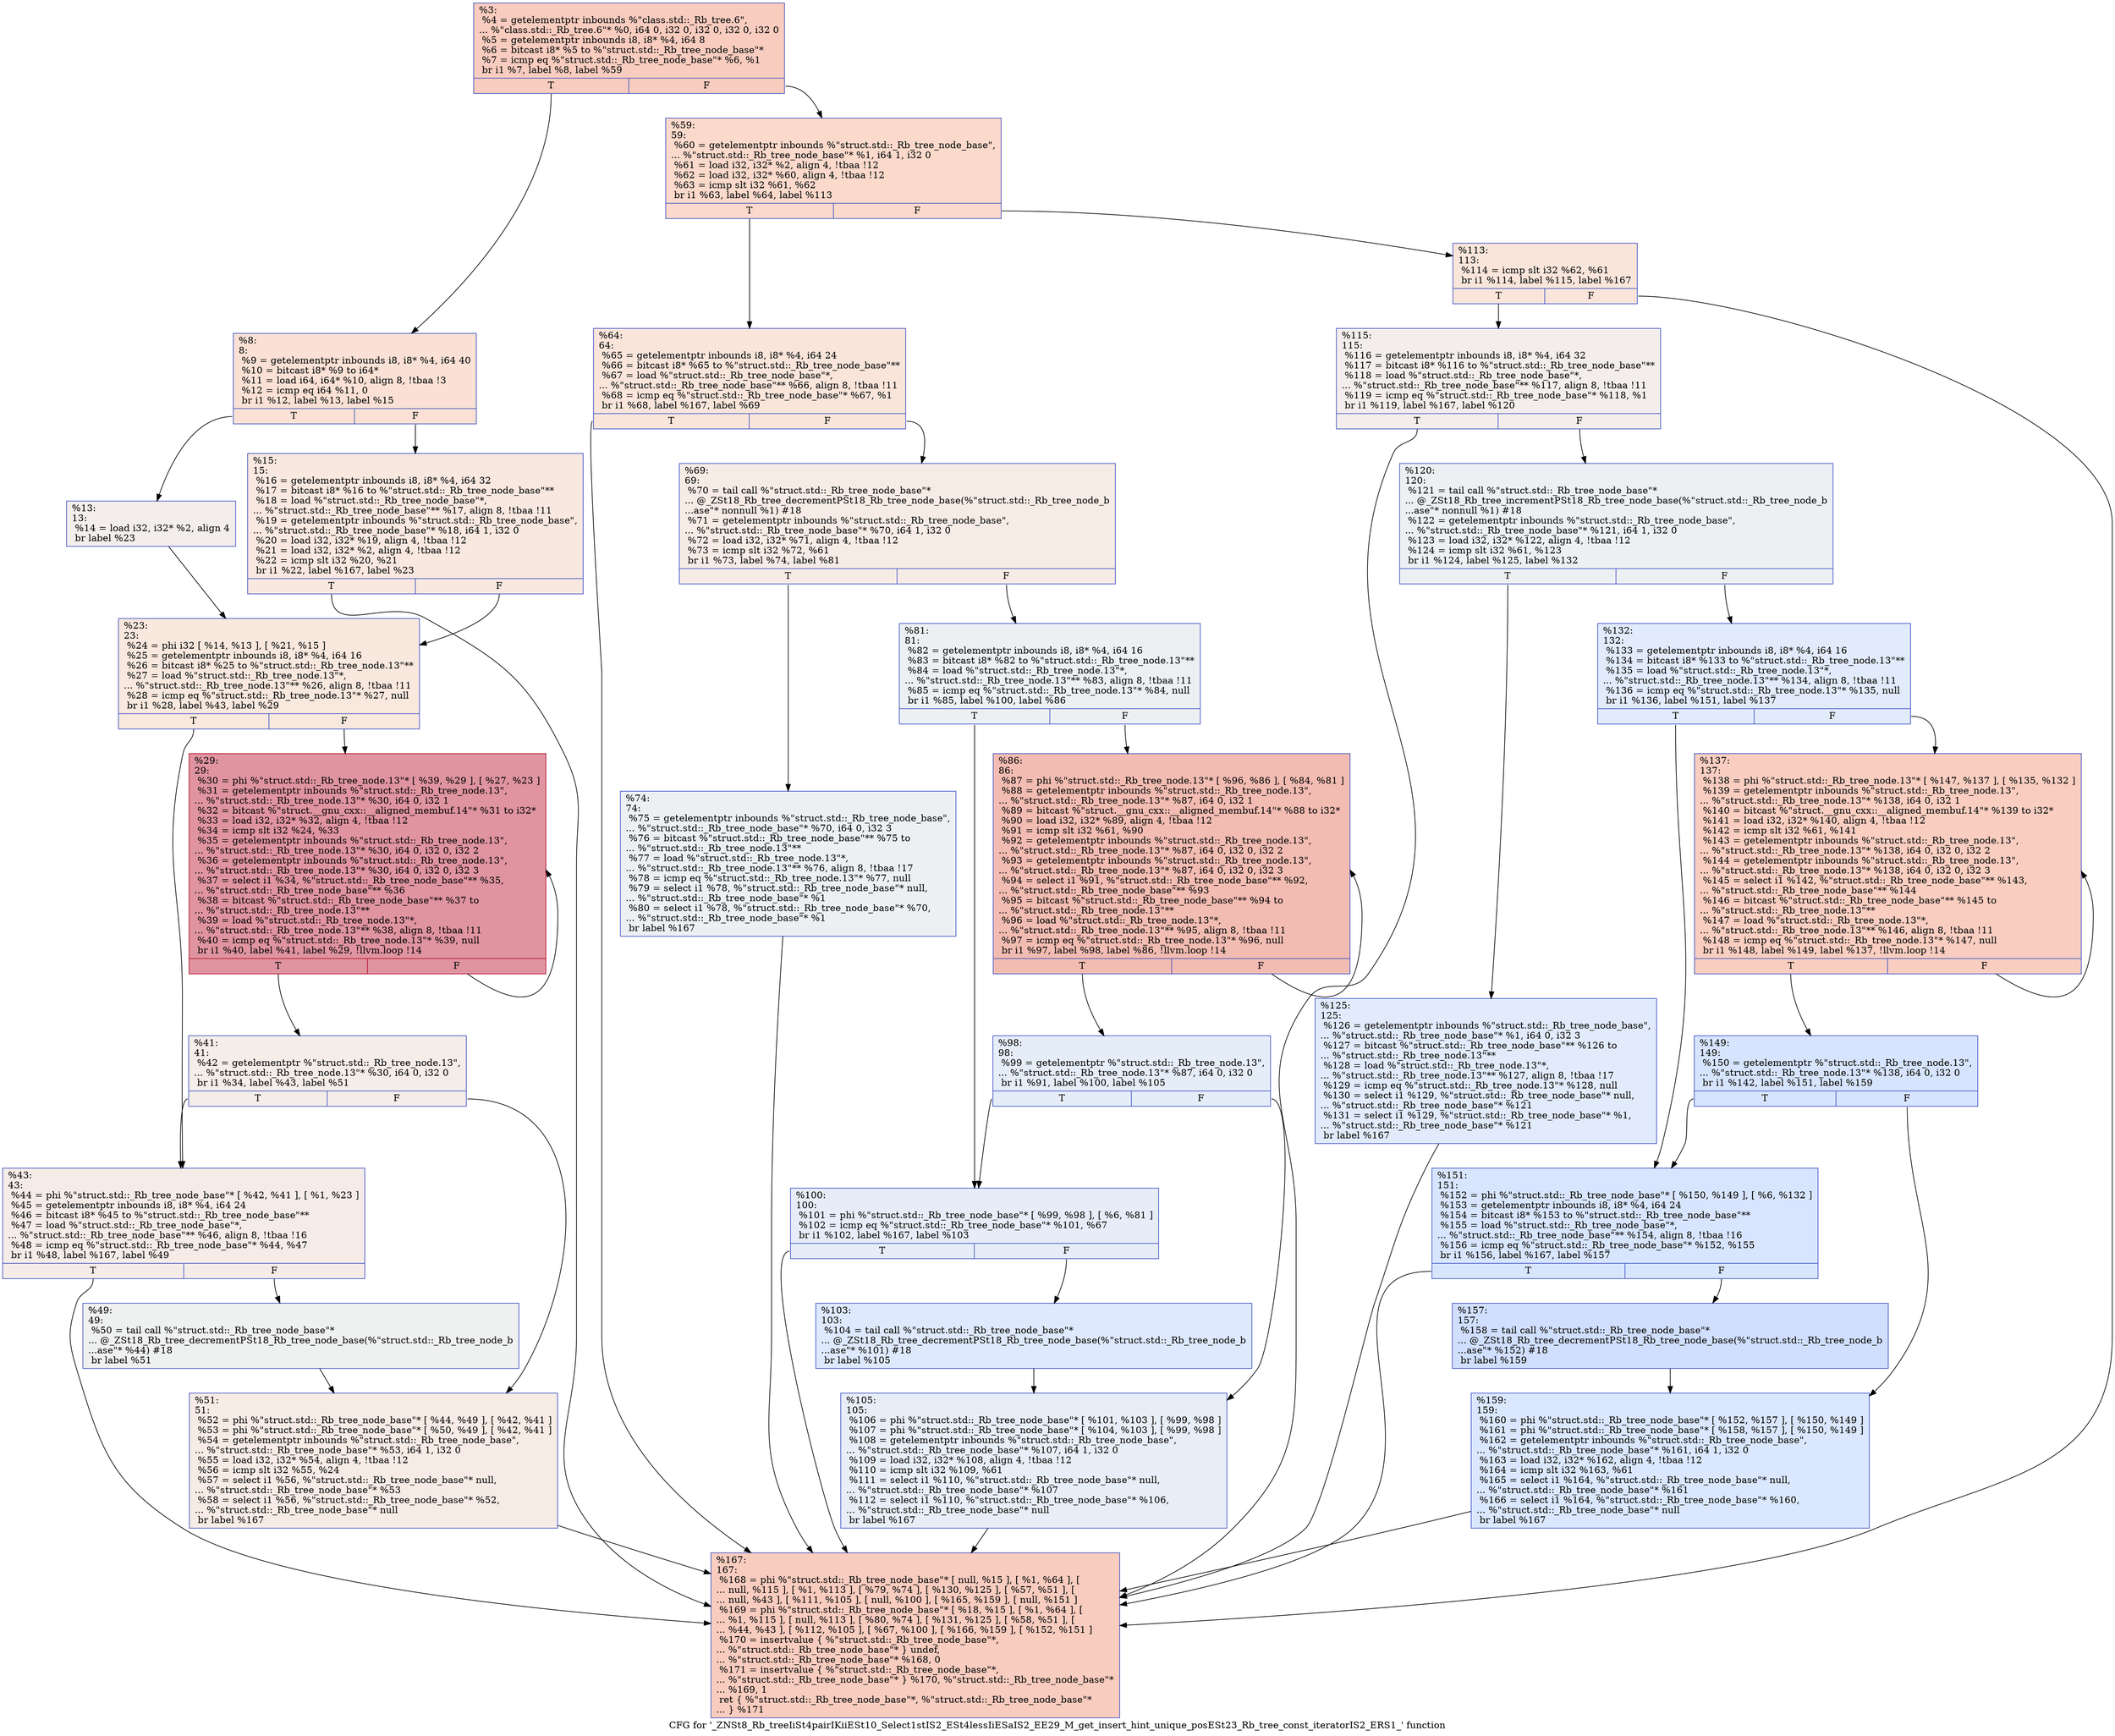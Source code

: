 digraph "CFG for '_ZNSt8_Rb_treeIiSt4pairIKiiESt10_Select1stIS2_ESt4lessIiESaIS2_EE29_M_get_insert_hint_unique_posESt23_Rb_tree_const_iteratorIS2_ERS1_' function" {
	label="CFG for '_ZNSt8_Rb_treeIiSt4pairIKiiESt10_Select1stIS2_ESt4lessIiESaIS2_EE29_M_get_insert_hint_unique_posESt23_Rb_tree_const_iteratorIS2_ERS1_' function";

	Node0x55c2402782d0 [shape=record,color="#3d50c3ff", style=filled, fillcolor="#f08b6e70",label="{%3:\l  %4 = getelementptr inbounds %\"class.std::_Rb_tree.6\",\l... %\"class.std::_Rb_tree.6\"* %0, i64 0, i32 0, i32 0, i32 0, i32 0\l  %5 = getelementptr inbounds i8, i8* %4, i64 8\l  %6 = bitcast i8* %5 to %\"struct.std::_Rb_tree_node_base\"*\l  %7 = icmp eq %\"struct.std::_Rb_tree_node_base\"* %6, %1\l  br i1 %7, label %8, label %59\l|{<s0>T|<s1>F}}"];
	Node0x55c2402782d0:s0 -> Node0x55c2402785a0;
	Node0x55c2402782d0:s1 -> Node0x55c2402785f0;
	Node0x55c2402785a0 [shape=record,color="#3d50c3ff", style=filled, fillcolor="#f7bca170",label="{%8:\l8:                                                \l  %9 = getelementptr inbounds i8, i8* %4, i64 40\l  %10 = bitcast i8* %9 to i64*\l  %11 = load i64, i64* %10, align 8, !tbaa !3\l  %12 = icmp eq i64 %11, 0\l  br i1 %12, label %13, label %15\l|{<s0>T|<s1>F}}"];
	Node0x55c2402785a0:s0 -> Node0x55c240278440;
	Node0x55c2402785a0:s1 -> Node0x55c240278870;
	Node0x55c240278440 [shape=record,color="#3d50c3ff", style=filled, fillcolor="#e3d9d370",label="{%13:\l13:                                               \l  %14 = load i32, i32* %2, align 4\l  br label %23\l}"];
	Node0x55c240278440 -> Node0x55c2402789e0;
	Node0x55c240278870 [shape=record,color="#3d50c3ff", style=filled, fillcolor="#f1ccb870",label="{%15:\l15:                                               \l  %16 = getelementptr inbounds i8, i8* %4, i64 32\l  %17 = bitcast i8* %16 to %\"struct.std::_Rb_tree_node_base\"**\l  %18 = load %\"struct.std::_Rb_tree_node_base\"*,\l... %\"struct.std::_Rb_tree_node_base\"** %17, align 8, !tbaa !11\l  %19 = getelementptr inbounds %\"struct.std::_Rb_tree_node_base\",\l... %\"struct.std::_Rb_tree_node_base\"* %18, i64 1, i32 0\l  %20 = load i32, i32* %19, align 4, !tbaa !12\l  %21 = load i32, i32* %2, align 4, !tbaa !12\l  %22 = icmp slt i32 %20, %21\l  br i1 %22, label %167, label %23\l|{<s0>T|<s1>F}}"];
	Node0x55c240278870:s0 -> Node0x55c240278dc0;
	Node0x55c240278870:s1 -> Node0x55c2402789e0;
	Node0x55c2402789e0 [shape=record,color="#3d50c3ff", style=filled, fillcolor="#f2cab570",label="{%23:\l23:                                               \l  %24 = phi i32 [ %14, %13 ], [ %21, %15 ]\l  %25 = getelementptr inbounds i8, i8* %4, i64 16\l  %26 = bitcast i8* %25 to %\"struct.std::_Rb_tree_node.13\"**\l  %27 = load %\"struct.std::_Rb_tree_node.13\"*,\l... %\"struct.std::_Rb_tree_node.13\"** %26, align 8, !tbaa !11\l  %28 = icmp eq %\"struct.std::_Rb_tree_node.13\"* %27, null\l  br i1 %28, label %43, label %29\l|{<s0>T|<s1>F}}"];
	Node0x55c2402789e0:s0 -> Node0x55c240279120;
	Node0x55c2402789e0:s1 -> Node0x55c240279170;
	Node0x55c240279170 [shape=record,color="#b70d28ff", style=filled, fillcolor="#b70d2870",label="{%29:\l29:                                               \l  %30 = phi %\"struct.std::_Rb_tree_node.13\"* [ %39, %29 ], [ %27, %23 ]\l  %31 = getelementptr inbounds %\"struct.std::_Rb_tree_node.13\",\l... %\"struct.std::_Rb_tree_node.13\"* %30, i64 0, i32 1\l  %32 = bitcast %\"struct.__gnu_cxx::__aligned_membuf.14\"* %31 to i32*\l  %33 = load i32, i32* %32, align 4, !tbaa !12\l  %34 = icmp slt i32 %24, %33\l  %35 = getelementptr inbounds %\"struct.std::_Rb_tree_node.13\",\l... %\"struct.std::_Rb_tree_node.13\"* %30, i64 0, i32 0, i32 2\l  %36 = getelementptr inbounds %\"struct.std::_Rb_tree_node.13\",\l... %\"struct.std::_Rb_tree_node.13\"* %30, i64 0, i32 0, i32 3\l  %37 = select i1 %34, %\"struct.std::_Rb_tree_node_base\"** %35,\l... %\"struct.std::_Rb_tree_node_base\"** %36\l  %38 = bitcast %\"struct.std::_Rb_tree_node_base\"** %37 to\l... %\"struct.std::_Rb_tree_node.13\"**\l  %39 = load %\"struct.std::_Rb_tree_node.13\"*,\l... %\"struct.std::_Rb_tree_node.13\"** %38, align 8, !tbaa !11\l  %40 = icmp eq %\"struct.std::_Rb_tree_node.13\"* %39, null\l  br i1 %40, label %41, label %29, !llvm.loop !14\l|{<s0>T|<s1>F}}"];
	Node0x55c240279170:s0 -> Node0x55c240279710;
	Node0x55c240279170:s1 -> Node0x55c240279170;
	Node0x55c240279710 [shape=record,color="#3d50c3ff", style=filled, fillcolor="#e8d6cc70",label="{%41:\l41:                                               \l  %42 = getelementptr %\"struct.std::_Rb_tree_node.13\",\l... %\"struct.std::_Rb_tree_node.13\"* %30, i64 0, i32 0\l  br i1 %34, label %43, label %51\l|{<s0>T|<s1>F}}"];
	Node0x55c240279710:s0 -> Node0x55c240279120;
	Node0x55c240279710:s1 -> Node0x55c2402799d0;
	Node0x55c240279120 [shape=record,color="#3d50c3ff", style=filled, fillcolor="#ead5c970",label="{%43:\l43:                                               \l  %44 = phi %\"struct.std::_Rb_tree_node_base\"* [ %42, %41 ], [ %1, %23 ]\l  %45 = getelementptr inbounds i8, i8* %4, i64 24\l  %46 = bitcast i8* %45 to %\"struct.std::_Rb_tree_node_base\"**\l  %47 = load %\"struct.std::_Rb_tree_node_base\"*,\l... %\"struct.std::_Rb_tree_node_base\"** %46, align 8, !tbaa !16\l  %48 = icmp eq %\"struct.std::_Rb_tree_node_base\"* %44, %47\l  br i1 %48, label %167, label %49\l|{<s0>T|<s1>F}}"];
	Node0x55c240279120:s0 -> Node0x55c240278dc0;
	Node0x55c240279120:s1 -> Node0x55c240279d90;
	Node0x55c240279d90 [shape=record,color="#3d50c3ff", style=filled, fillcolor="#dbdcde70",label="{%49:\l49:                                               \l  %50 = tail call %\"struct.std::_Rb_tree_node_base\"*\l... @_ZSt18_Rb_tree_decrementPSt18_Rb_tree_node_base(%\"struct.std::_Rb_tree_node_b\l...ase\"* %44) #18\l  br label %51\l}"];
	Node0x55c240279d90 -> Node0x55c2402799d0;
	Node0x55c2402799d0 [shape=record,color="#3d50c3ff", style=filled, fillcolor="#ecd3c570",label="{%51:\l51:                                               \l  %52 = phi %\"struct.std::_Rb_tree_node_base\"* [ %44, %49 ], [ %42, %41 ]\l  %53 = phi %\"struct.std::_Rb_tree_node_base\"* [ %50, %49 ], [ %42, %41 ]\l  %54 = getelementptr inbounds %\"struct.std::_Rb_tree_node_base\",\l... %\"struct.std::_Rb_tree_node_base\"* %53, i64 1, i32 0\l  %55 = load i32, i32* %54, align 4, !tbaa !12\l  %56 = icmp slt i32 %55, %24\l  %57 = select i1 %56, %\"struct.std::_Rb_tree_node_base\"* null,\l... %\"struct.std::_Rb_tree_node_base\"* %53\l  %58 = select i1 %56, %\"struct.std::_Rb_tree_node_base\"* %52,\l... %\"struct.std::_Rb_tree_node_base\"* null\l  br label %167\l}"];
	Node0x55c2402799d0 -> Node0x55c240278dc0;
	Node0x55c2402785f0 [shape=record,color="#3d50c3ff", style=filled, fillcolor="#f7a88970",label="{%59:\l59:                                               \l  %60 = getelementptr inbounds %\"struct.std::_Rb_tree_node_base\",\l... %\"struct.std::_Rb_tree_node_base\"* %1, i64 1, i32 0\l  %61 = load i32, i32* %2, align 4, !tbaa !12\l  %62 = load i32, i32* %60, align 4, !tbaa !12\l  %63 = icmp slt i32 %61, %62\l  br i1 %63, label %64, label %113\l|{<s0>T|<s1>F}}"];
	Node0x55c2402785f0:s0 -> Node0x55c24027a770;
	Node0x55c2402785f0:s1 -> Node0x55c24027a7c0;
	Node0x55c24027a770 [shape=record,color="#3d50c3ff", style=filled, fillcolor="#f4c5ad70",label="{%64:\l64:                                               \l  %65 = getelementptr inbounds i8, i8* %4, i64 24\l  %66 = bitcast i8* %65 to %\"struct.std::_Rb_tree_node_base\"**\l  %67 = load %\"struct.std::_Rb_tree_node_base\"*,\l... %\"struct.std::_Rb_tree_node_base\"** %66, align 8, !tbaa !11\l  %68 = icmp eq %\"struct.std::_Rb_tree_node_base\"* %67, %1\l  br i1 %68, label %167, label %69\l|{<s0>T|<s1>F}}"];
	Node0x55c24027a770:s0 -> Node0x55c240278dc0;
	Node0x55c24027a770:s1 -> Node0x55c24027aad0;
	Node0x55c24027aad0 [shape=record,color="#3d50c3ff", style=filled, fillcolor="#ecd3c570",label="{%69:\l69:                                               \l  %70 = tail call %\"struct.std::_Rb_tree_node_base\"*\l... @_ZSt18_Rb_tree_decrementPSt18_Rb_tree_node_base(%\"struct.std::_Rb_tree_node_b\l...ase\"* nonnull %1) #18\l  %71 = getelementptr inbounds %\"struct.std::_Rb_tree_node_base\",\l... %\"struct.std::_Rb_tree_node_base\"* %70, i64 1, i32 0\l  %72 = load i32, i32* %71, align 4, !tbaa !12\l  %73 = icmp slt i32 %72, %61\l  br i1 %73, label %74, label %81\l|{<s0>T|<s1>F}}"];
	Node0x55c24027aad0:s0 -> Node0x55c24027aea0;
	Node0x55c24027aad0:s1 -> Node0x55c24027aef0;
	Node0x55c24027aea0 [shape=record,color="#3d50c3ff", style=filled, fillcolor="#d6dce470",label="{%74:\l74:                                               \l  %75 = getelementptr inbounds %\"struct.std::_Rb_tree_node_base\",\l... %\"struct.std::_Rb_tree_node_base\"* %70, i64 0, i32 3\l  %76 = bitcast %\"struct.std::_Rb_tree_node_base\"** %75 to\l... %\"struct.std::_Rb_tree_node.13\"**\l  %77 = load %\"struct.std::_Rb_tree_node.13\"*,\l... %\"struct.std::_Rb_tree_node.13\"** %76, align 8, !tbaa !17\l  %78 = icmp eq %\"struct.std::_Rb_tree_node.13\"* %77, null\l  %79 = select i1 %78, %\"struct.std::_Rb_tree_node_base\"* null,\l... %\"struct.std::_Rb_tree_node_base\"* %1\l  %80 = select i1 %78, %\"struct.std::_Rb_tree_node_base\"* %70,\l... %\"struct.std::_Rb_tree_node_base\"* %1\l  br label %167\l}"];
	Node0x55c24027aea0 -> Node0x55c240278dc0;
	Node0x55c24027aef0 [shape=record,color="#3d50c3ff", style=filled, fillcolor="#d6dce470",label="{%81:\l81:                                               \l  %82 = getelementptr inbounds i8, i8* %4, i64 16\l  %83 = bitcast i8* %82 to %\"struct.std::_Rb_tree_node.13\"**\l  %84 = load %\"struct.std::_Rb_tree_node.13\"*,\l... %\"struct.std::_Rb_tree_node.13\"** %83, align 8, !tbaa !11\l  %85 = icmp eq %\"struct.std::_Rb_tree_node.13\"* %84, null\l  br i1 %85, label %100, label %86\l|{<s0>T|<s1>F}}"];
	Node0x55c24027aef0:s0 -> Node0x55c24027b600;
	Node0x55c24027aef0:s1 -> Node0x55c24027b650;
	Node0x55c24027b650 [shape=record,color="#3d50c3ff", style=filled, fillcolor="#e1675170",label="{%86:\l86:                                               \l  %87 = phi %\"struct.std::_Rb_tree_node.13\"* [ %96, %86 ], [ %84, %81 ]\l  %88 = getelementptr inbounds %\"struct.std::_Rb_tree_node.13\",\l... %\"struct.std::_Rb_tree_node.13\"* %87, i64 0, i32 1\l  %89 = bitcast %\"struct.__gnu_cxx::__aligned_membuf.14\"* %88 to i32*\l  %90 = load i32, i32* %89, align 4, !tbaa !12\l  %91 = icmp slt i32 %61, %90\l  %92 = getelementptr inbounds %\"struct.std::_Rb_tree_node.13\",\l... %\"struct.std::_Rb_tree_node.13\"* %87, i64 0, i32 0, i32 2\l  %93 = getelementptr inbounds %\"struct.std::_Rb_tree_node.13\",\l... %\"struct.std::_Rb_tree_node.13\"* %87, i64 0, i32 0, i32 3\l  %94 = select i1 %91, %\"struct.std::_Rb_tree_node_base\"** %92,\l... %\"struct.std::_Rb_tree_node_base\"** %93\l  %95 = bitcast %\"struct.std::_Rb_tree_node_base\"** %94 to\l... %\"struct.std::_Rb_tree_node.13\"**\l  %96 = load %\"struct.std::_Rb_tree_node.13\"*,\l... %\"struct.std::_Rb_tree_node.13\"** %95, align 8, !tbaa !11\l  %97 = icmp eq %\"struct.std::_Rb_tree_node.13\"* %96, null\l  br i1 %97, label %98, label %86, !llvm.loop !14\l|{<s0>T|<s1>F}}"];
	Node0x55c24027b650:s0 -> Node0x55c24027bd30;
	Node0x55c24027b650:s1 -> Node0x55c24027b650;
	Node0x55c24027bd30 [shape=record,color="#3d50c3ff", style=filled, fillcolor="#c5d6f270",label="{%98:\l98:                                               \l  %99 = getelementptr %\"struct.std::_Rb_tree_node.13\",\l... %\"struct.std::_Rb_tree_node.13\"* %87, i64 0, i32 0\l  br i1 %91, label %100, label %105\l|{<s0>T|<s1>F}}"];
	Node0x55c24027bd30:s0 -> Node0x55c24027b600;
	Node0x55c24027bd30:s1 -> Node0x55c24027c500;
	Node0x55c24027b600 [shape=record,color="#3d50c3ff", style=filled, fillcolor="#c7d7f070",label="{%100:\l100:                                              \l  %101 = phi %\"struct.std::_Rb_tree_node_base\"* [ %99, %98 ], [ %6, %81 ]\l  %102 = icmp eq %\"struct.std::_Rb_tree_node_base\"* %101, %67\l  br i1 %102, label %167, label %103\l|{<s0>T|<s1>F}}"];
	Node0x55c24027b600:s0 -> Node0x55c240278dc0;
	Node0x55c24027b600:s1 -> Node0x55c24027c740;
	Node0x55c24027c740 [shape=record,color="#3d50c3ff", style=filled, fillcolor="#b5cdfa70",label="{%103:\l103:                                              \l  %104 = tail call %\"struct.std::_Rb_tree_node_base\"*\l... @_ZSt18_Rb_tree_decrementPSt18_Rb_tree_node_base(%\"struct.std::_Rb_tree_node_b\l...ase\"* %101) #18\l  br label %105\l}"];
	Node0x55c24027c740 -> Node0x55c24027c500;
	Node0x55c24027c500 [shape=record,color="#3d50c3ff", style=filled, fillcolor="#cbd8ee70",label="{%105:\l105:                                              \l  %106 = phi %\"struct.std::_Rb_tree_node_base\"* [ %101, %103 ], [ %99, %98 ]\l  %107 = phi %\"struct.std::_Rb_tree_node_base\"* [ %104, %103 ], [ %99, %98 ]\l  %108 = getelementptr inbounds %\"struct.std::_Rb_tree_node_base\",\l... %\"struct.std::_Rb_tree_node_base\"* %107, i64 1, i32 0\l  %109 = load i32, i32* %108, align 4, !tbaa !12\l  %110 = icmp slt i32 %109, %61\l  %111 = select i1 %110, %\"struct.std::_Rb_tree_node_base\"* null,\l... %\"struct.std::_Rb_tree_node_base\"* %107\l  %112 = select i1 %110, %\"struct.std::_Rb_tree_node_base\"* %106,\l... %\"struct.std::_Rb_tree_node_base\"* null\l  br label %167\l}"];
	Node0x55c24027c500 -> Node0x55c240278dc0;
	Node0x55c24027a7c0 [shape=record,color="#3d50c3ff", style=filled, fillcolor="#f4c5ad70",label="{%113:\l113:                                              \l  %114 = icmp slt i32 %62, %61\l  br i1 %114, label %115, label %167\l|{<s0>T|<s1>F}}"];
	Node0x55c24027a7c0:s0 -> Node0x55c24027cf40;
	Node0x55c24027a7c0:s1 -> Node0x55c240278dc0;
	Node0x55c24027cf40 [shape=record,color="#3d50c3ff", style=filled, fillcolor="#e5d8d170",label="{%115:\l115:                                              \l  %116 = getelementptr inbounds i8, i8* %4, i64 32\l  %117 = bitcast i8* %116 to %\"struct.std::_Rb_tree_node_base\"**\l  %118 = load %\"struct.std::_Rb_tree_node_base\"*,\l... %\"struct.std::_Rb_tree_node_base\"** %117, align 8, !tbaa !11\l  %119 = icmp eq %\"struct.std::_Rb_tree_node_base\"* %118, %1\l  br i1 %119, label %167, label %120\l|{<s0>T|<s1>F}}"];
	Node0x55c24027cf40:s0 -> Node0x55c240278dc0;
	Node0x55c24027cf40:s1 -> Node0x55c24027d250;
	Node0x55c24027d250 [shape=record,color="#3d50c3ff", style=filled, fillcolor="#d6dce470",label="{%120:\l120:                                              \l  %121 = tail call %\"struct.std::_Rb_tree_node_base\"*\l... @_ZSt18_Rb_tree_incrementPSt18_Rb_tree_node_base(%\"struct.std::_Rb_tree_node_b\l...ase\"* nonnull %1) #18\l  %122 = getelementptr inbounds %\"struct.std::_Rb_tree_node_base\",\l... %\"struct.std::_Rb_tree_node_base\"* %121, i64 1, i32 0\l  %123 = load i32, i32* %122, align 4, !tbaa !12\l  %124 = icmp slt i32 %61, %123\l  br i1 %124, label %125, label %132\l|{<s0>T|<s1>F}}"];
	Node0x55c24027d250:s0 -> Node0x55c24027d710;
	Node0x55c24027d250:s1 -> Node0x55c24027d760;
	Node0x55c24027d710 [shape=record,color="#3d50c3ff", style=filled, fillcolor="#bbd1f870",label="{%125:\l125:                                              \l  %126 = getelementptr inbounds %\"struct.std::_Rb_tree_node_base\",\l... %\"struct.std::_Rb_tree_node_base\"* %1, i64 0, i32 3\l  %127 = bitcast %\"struct.std::_Rb_tree_node_base\"** %126 to\l... %\"struct.std::_Rb_tree_node.13\"**\l  %128 = load %\"struct.std::_Rb_tree_node.13\"*,\l... %\"struct.std::_Rb_tree_node.13\"** %127, align 8, !tbaa !17\l  %129 = icmp eq %\"struct.std::_Rb_tree_node.13\"* %128, null\l  %130 = select i1 %129, %\"struct.std::_Rb_tree_node_base\"* null,\l... %\"struct.std::_Rb_tree_node_base\"* %121\l  %131 = select i1 %129, %\"struct.std::_Rb_tree_node_base\"* %1,\l... %\"struct.std::_Rb_tree_node_base\"* %121\l  br label %167\l}"];
	Node0x55c24027d710 -> Node0x55c240278dc0;
	Node0x55c24027d760 [shape=record,color="#3d50c3ff", style=filled, fillcolor="#bbd1f870",label="{%132:\l132:                                              \l  %133 = getelementptr inbounds i8, i8* %4, i64 16\l  %134 = bitcast i8* %133 to %\"struct.std::_Rb_tree_node.13\"**\l  %135 = load %\"struct.std::_Rb_tree_node.13\"*,\l... %\"struct.std::_Rb_tree_node.13\"** %134, align 8, !tbaa !11\l  %136 = icmp eq %\"struct.std::_Rb_tree_node.13\"* %135, null\l  br i1 %136, label %151, label %137\l|{<s0>T|<s1>F}}"];
	Node0x55c24027d760:s0 -> Node0x55c24027e680;
	Node0x55c24027d760:s1 -> Node0x55c24027e6d0;
	Node0x55c24027e6d0 [shape=record,color="#3d50c3ff", style=filled, fillcolor="#f2907270",label="{%137:\l137:                                              \l  %138 = phi %\"struct.std::_Rb_tree_node.13\"* [ %147, %137 ], [ %135, %132 ]\l  %139 = getelementptr inbounds %\"struct.std::_Rb_tree_node.13\",\l... %\"struct.std::_Rb_tree_node.13\"* %138, i64 0, i32 1\l  %140 = bitcast %\"struct.__gnu_cxx::__aligned_membuf.14\"* %139 to i32*\l  %141 = load i32, i32* %140, align 4, !tbaa !12\l  %142 = icmp slt i32 %61, %141\l  %143 = getelementptr inbounds %\"struct.std::_Rb_tree_node.13\",\l... %\"struct.std::_Rb_tree_node.13\"* %138, i64 0, i32 0, i32 2\l  %144 = getelementptr inbounds %\"struct.std::_Rb_tree_node.13\",\l... %\"struct.std::_Rb_tree_node.13\"* %138, i64 0, i32 0, i32 3\l  %145 = select i1 %142, %\"struct.std::_Rb_tree_node_base\"** %143,\l... %\"struct.std::_Rb_tree_node_base\"** %144\l  %146 = bitcast %\"struct.std::_Rb_tree_node_base\"** %145 to\l... %\"struct.std::_Rb_tree_node.13\"**\l  %147 = load %\"struct.std::_Rb_tree_node.13\"*,\l... %\"struct.std::_Rb_tree_node.13\"** %146, align 8, !tbaa !11\l  %148 = icmp eq %\"struct.std::_Rb_tree_node.13\"* %147, null\l  br i1 %148, label %149, label %137, !llvm.loop !14\l|{<s0>T|<s1>F}}"];
	Node0x55c24027e6d0:s0 -> Node0x55c24027ee90;
	Node0x55c24027e6d0:s1 -> Node0x55c24027e6d0;
	Node0x55c24027ee90 [shape=record,color="#3d50c3ff", style=filled, fillcolor="#a5c3fe70",label="{%149:\l149:                                              \l  %150 = getelementptr %\"struct.std::_Rb_tree_node.13\",\l... %\"struct.std::_Rb_tree_node.13\"* %138, i64 0, i32 0\l  br i1 %142, label %151, label %159\l|{<s0>T|<s1>F}}"];
	Node0x55c24027ee90:s0 -> Node0x55c24027e680;
	Node0x55c24027ee90:s1 -> Node0x55c24027f050;
	Node0x55c24027e680 [shape=record,color="#3d50c3ff", style=filled, fillcolor="#a7c5fe70",label="{%151:\l151:                                              \l  %152 = phi %\"struct.std::_Rb_tree_node_base\"* [ %150, %149 ], [ %6, %132 ]\l  %153 = getelementptr inbounds i8, i8* %4, i64 24\l  %154 = bitcast i8* %153 to %\"struct.std::_Rb_tree_node_base\"**\l  %155 = load %\"struct.std::_Rb_tree_node_base\"*,\l... %\"struct.std::_Rb_tree_node_base\"** %154, align 8, !tbaa !16\l  %156 = icmp eq %\"struct.std::_Rb_tree_node_base\"* %152, %155\l  br i1 %156, label %167, label %157\l|{<s0>T|<s1>F}}"];
	Node0x55c24027e680:s0 -> Node0x55c240278dc0;
	Node0x55c24027e680:s1 -> Node0x55c24024aaf0;
	Node0x55c24024aaf0 [shape=record,color="#3d50c3ff", style=filled, fillcolor="#96b7ff70",label="{%157:\l157:                                              \l  %158 = tail call %\"struct.std::_Rb_tree_node_base\"*\l... @_ZSt18_Rb_tree_decrementPSt18_Rb_tree_node_base(%\"struct.std::_Rb_tree_node_b\l...ase\"* %152) #18\l  br label %159\l}"];
	Node0x55c24024aaf0 -> Node0x55c24027f050;
	Node0x55c24027f050 [shape=record,color="#3d50c3ff", style=filled, fillcolor="#abc8fd70",label="{%159:\l159:                                              \l  %160 = phi %\"struct.std::_Rb_tree_node_base\"* [ %152, %157 ], [ %150, %149 ]\l  %161 = phi %\"struct.std::_Rb_tree_node_base\"* [ %158, %157 ], [ %150, %149 ]\l  %162 = getelementptr inbounds %\"struct.std::_Rb_tree_node_base\",\l... %\"struct.std::_Rb_tree_node_base\"* %161, i64 1, i32 0\l  %163 = load i32, i32* %162, align 4, !tbaa !12\l  %164 = icmp slt i32 %163, %61\l  %165 = select i1 %164, %\"struct.std::_Rb_tree_node_base\"* null,\l... %\"struct.std::_Rb_tree_node_base\"* %161\l  %166 = select i1 %164, %\"struct.std::_Rb_tree_node_base\"* %160,\l... %\"struct.std::_Rb_tree_node_base\"* null\l  br label %167\l}"];
	Node0x55c24027f050 -> Node0x55c240278dc0;
	Node0x55c240278dc0 [shape=record,color="#3d50c3ff", style=filled, fillcolor="#f08b6e70",label="{%167:\l167:                                              \l  %168 = phi %\"struct.std::_Rb_tree_node_base\"* [ null, %15 ], [ %1, %64 ], [\l... null, %115 ], [ %1, %113 ], [ %79, %74 ], [ %130, %125 ], [ %57, %51 ], [\l... null, %43 ], [ %111, %105 ], [ null, %100 ], [ %165, %159 ], [ null, %151 ]\l  %169 = phi %\"struct.std::_Rb_tree_node_base\"* [ %18, %15 ], [ %1, %64 ], [\l... %1, %115 ], [ null, %113 ], [ %80, %74 ], [ %131, %125 ], [ %58, %51 ], [\l... %44, %43 ], [ %112, %105 ], [ %67, %100 ], [ %166, %159 ], [ %152, %151 ]\l  %170 = insertvalue \{ %\"struct.std::_Rb_tree_node_base\"*,\l... %\"struct.std::_Rb_tree_node_base\"* \} undef,\l... %\"struct.std::_Rb_tree_node_base\"* %168, 0\l  %171 = insertvalue \{ %\"struct.std::_Rb_tree_node_base\"*,\l... %\"struct.std::_Rb_tree_node_base\"* \} %170, %\"struct.std::_Rb_tree_node_base\"*\l... %169, 1\l  ret \{ %\"struct.std::_Rb_tree_node_base\"*, %\"struct.std::_Rb_tree_node_base\"*\l... \} %171\l}"];
}
